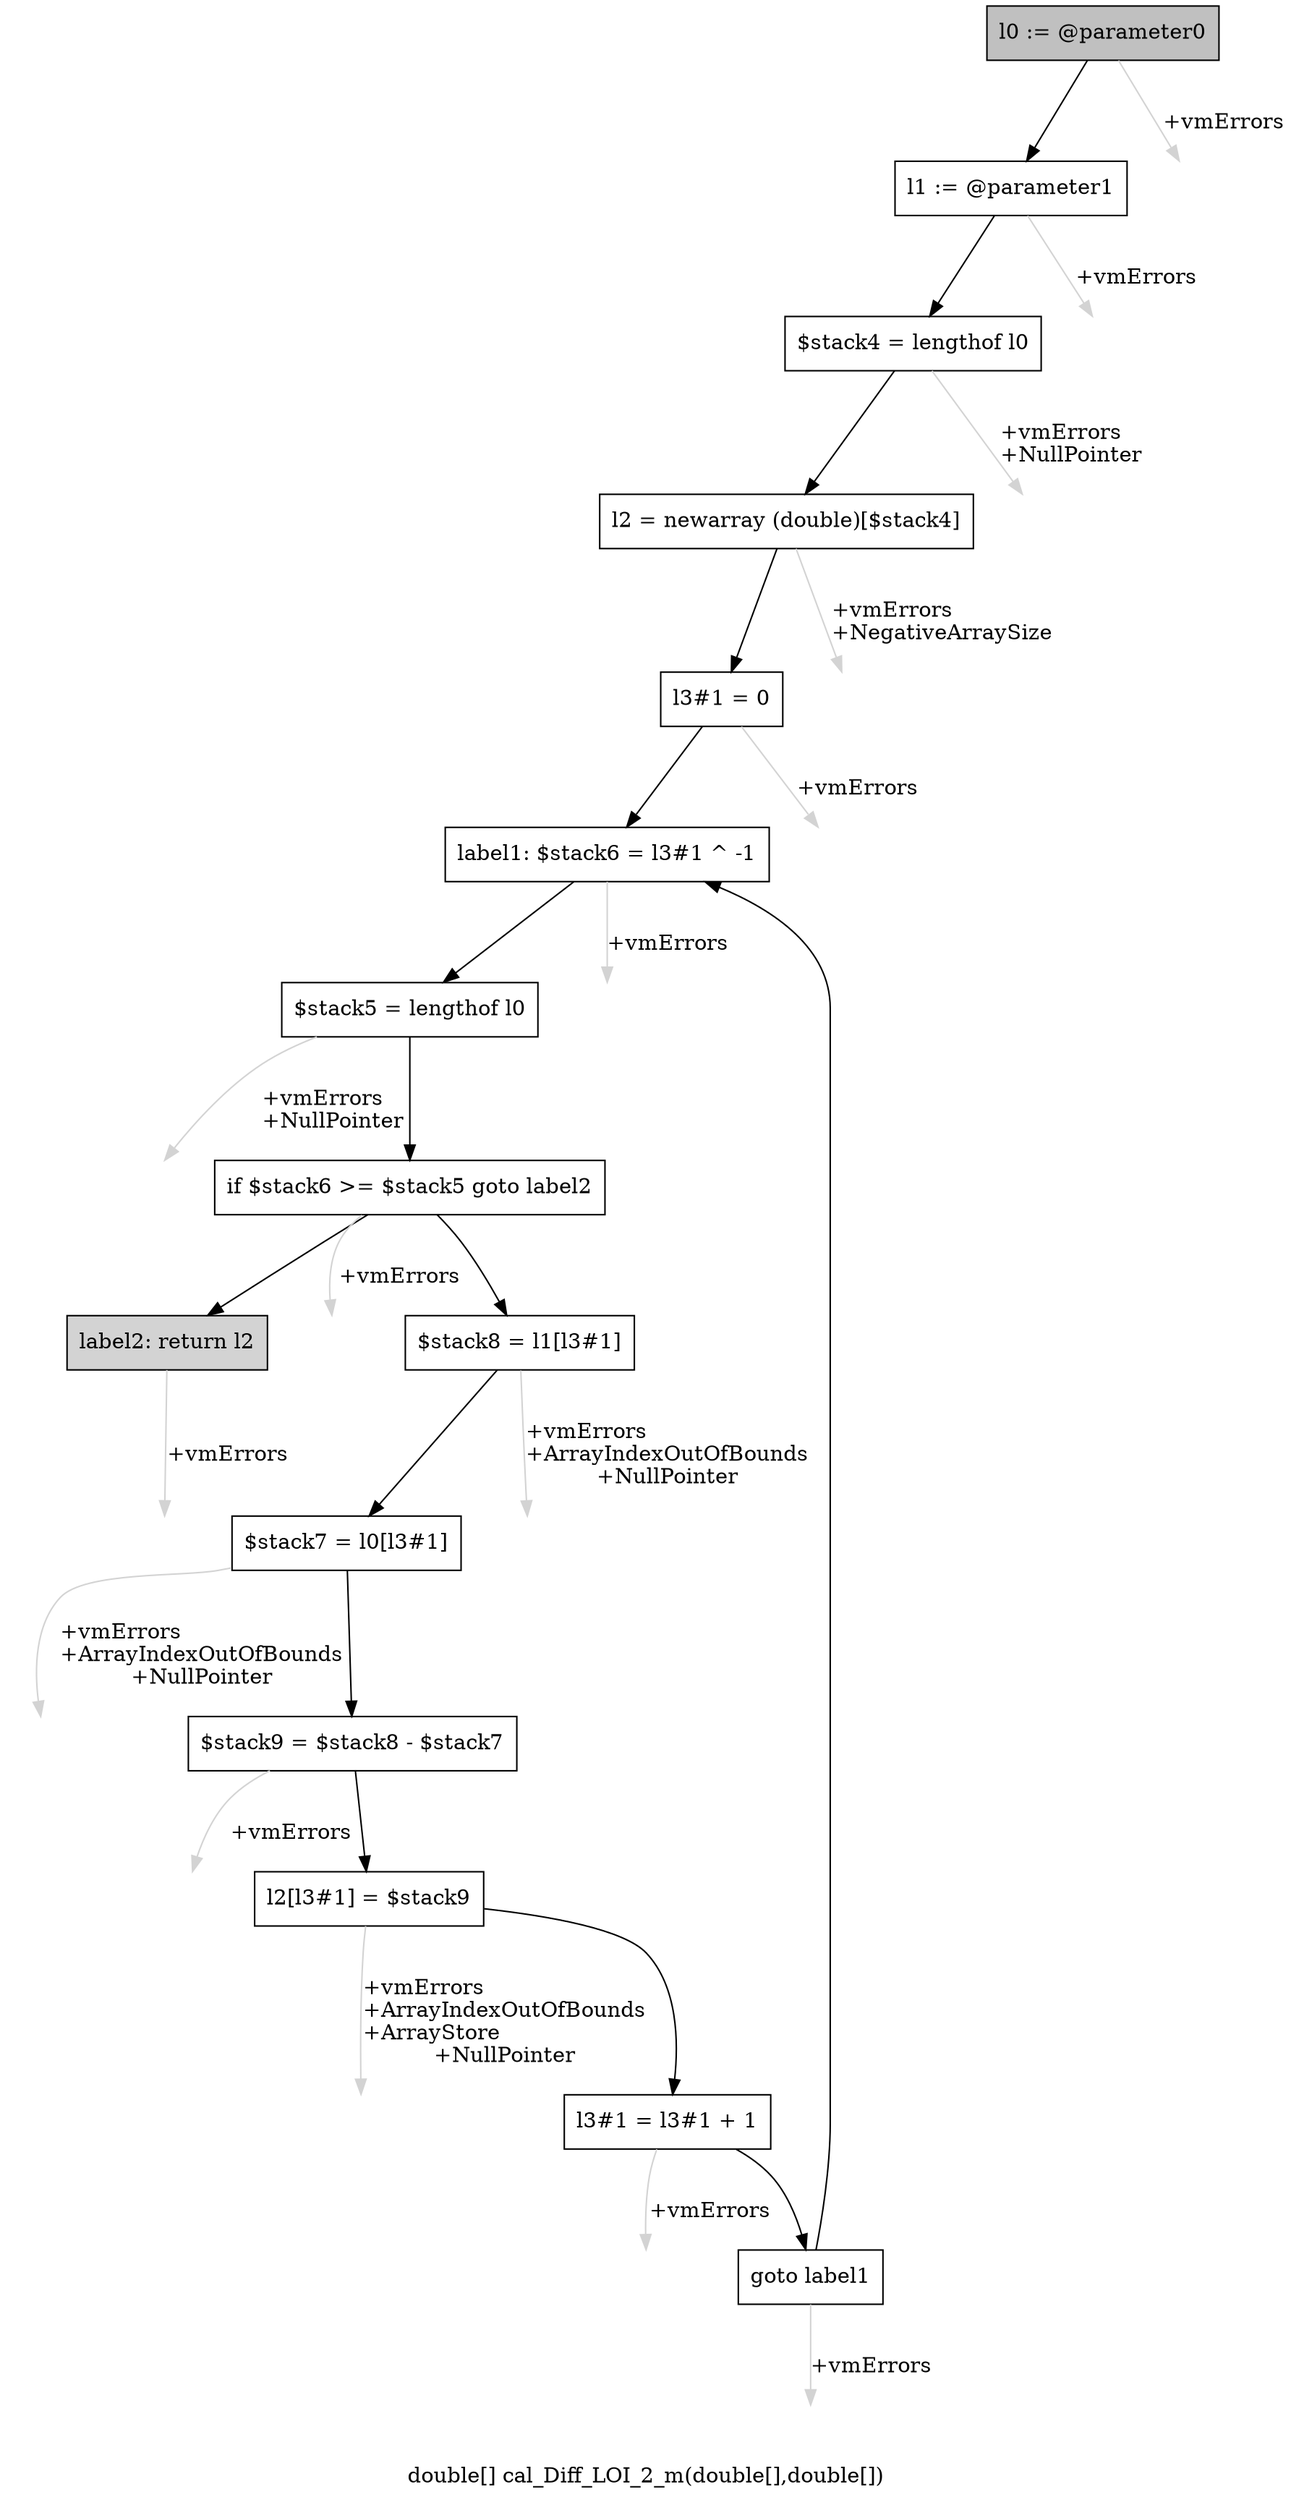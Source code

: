 digraph "double[] cal_Diff_LOI_2_m(double[],double[])" {
    label="double[] cal_Diff_LOI_2_m(double[],double[])";
    node [shape=box];
    "0" [style=filled,fillcolor=gray,label="l0 := @parameter0",];
    "1" [label="l1 := @parameter1",];
    "0"->"1" [color=black,];
    "15" [style=invis,label="Esc",];
    "0"->"15" [color=lightgray,label="\l+vmErrors",];
    "2" [label="$stack4 = lengthof l0",];
    "1"->"2" [color=black,];
    "16" [style=invis,label="Esc",];
    "1"->"16" [color=lightgray,label="\l+vmErrors",];
    "3" [label="l2 = newarray (double)[$stack4]",];
    "2"->"3" [color=black,];
    "17" [style=invis,label="Esc",];
    "2"->"17" [color=lightgray,label="\l+vmErrors\l+NullPointer",];
    "4" [label="l3#1 = 0",];
    "3"->"4" [color=black,];
    "18" [style=invis,label="Esc",];
    "3"->"18" [color=lightgray,label="\l+vmErrors\l+NegativeArraySize",];
    "5" [label="label1: $stack6 = l3#1 ^ -1",];
    "4"->"5" [color=black,];
    "19" [style=invis,label="Esc",];
    "4"->"19" [color=lightgray,label="\l+vmErrors",];
    "6" [label="$stack5 = lengthof l0",];
    "5"->"6" [color=black,];
    "20" [style=invis,label="Esc",];
    "5"->"20" [color=lightgray,label="\l+vmErrors",];
    "7" [label="if $stack6 >= $stack5 goto label2",];
    "6"->"7" [color=black,];
    "21" [style=invis,label="Esc",];
    "6"->"21" [color=lightgray,label="\l+vmErrors\l+NullPointer",];
    "8" [label="$stack8 = l1[l3#1]",];
    "7"->"8" [color=black,];
    "14" [style=filled,fillcolor=lightgray,label="label2: return l2",];
    "7"->"14" [color=black,];
    "22" [style=invis,label="Esc",];
    "7"->"22" [color=lightgray,label="\l+vmErrors",];
    "9" [label="$stack7 = l0[l3#1]",];
    "8"->"9" [color=black,];
    "23" [style=invis,label="Esc",];
    "8"->"23" [color=lightgray,label="\l+vmErrors\l+ArrayIndexOutOfBounds\l+NullPointer",];
    "10" [label="$stack9 = $stack8 - $stack7",];
    "9"->"10" [color=black,];
    "24" [style=invis,label="Esc",];
    "9"->"24" [color=lightgray,label="\l+vmErrors\l+ArrayIndexOutOfBounds\l+NullPointer",];
    "11" [label="l2[l3#1] = $stack9",];
    "10"->"11" [color=black,];
    "25" [style=invis,label="Esc",];
    "10"->"25" [color=lightgray,label="\l+vmErrors",];
    "12" [label="l3#1 = l3#1 + 1",];
    "11"->"12" [color=black,];
    "26" [style=invis,label="Esc",];
    "11"->"26" [color=lightgray,label="\l+vmErrors\l+ArrayIndexOutOfBounds\l+ArrayStore\l+NullPointer",];
    "13" [label="goto label1",];
    "12"->"13" [color=black,];
    "27" [style=invis,label="Esc",];
    "12"->"27" [color=lightgray,label="\l+vmErrors",];
    "13"->"5" [color=black,];
    "28" [style=invis,label="Esc",];
    "13"->"28" [color=lightgray,label="\l+vmErrors",];
    "29" [style=invis,label="Esc",];
    "14"->"29" [color=lightgray,label="\l+vmErrors",];
}
